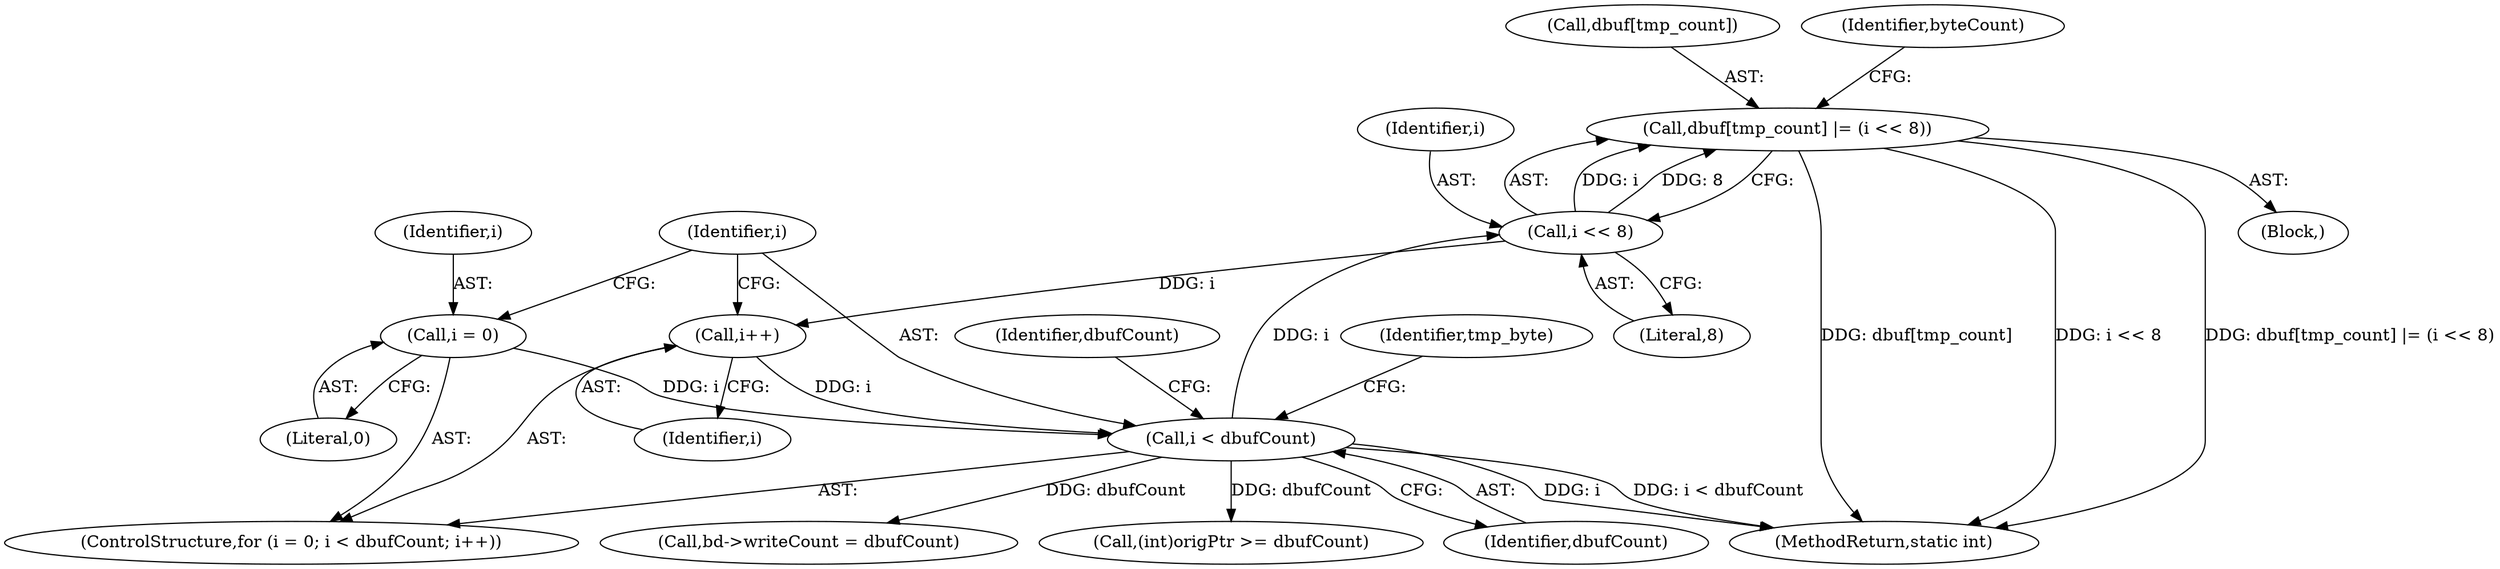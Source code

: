 digraph "0_busybox_0402cb32df015d9372578e3db27db47b33d5c7b0@array" {
"1001120" [label="(Call,dbuf[tmp_count] |= (i << 8))"];
"1001124" [label="(Call,i << 8)"];
"1001100" [label="(Call,i < dbufCount)"];
"1001097" [label="(Call,i = 0)"];
"1001103" [label="(Call,i++)"];
"1001099" [label="(Literal,0)"];
"1001100" [label="(Call,i < dbufCount)"];
"1001120" [label="(Call,dbuf[tmp_count] |= (i << 8))"];
"1001125" [label="(Identifier,i)"];
"1001105" [label="(Block,)"];
"1001096" [label="(ControlStructure,for (i = 0; i < dbufCount; i++))"];
"1001097" [label="(Call,i = 0)"];
"1001102" [label="(Identifier,dbufCount)"];
"1001126" [label="(Literal,8)"];
"1001135" [label="(Identifier,dbufCount)"];
"1001177" [label="(MethodReturn,static int)"];
"1001101" [label="(Identifier,i)"];
"1001170" [label="(Call,bd->writeCount = dbufCount)"];
"1001104" [label="(Identifier,i)"];
"1001121" [label="(Call,dbuf[tmp_count])"];
"1001098" [label="(Identifier,i)"];
"1001129" [label="(Identifier,byteCount)"];
"1001124" [label="(Call,i << 8)"];
"1001139" [label="(Call,(int)origPtr >= dbufCount)"];
"1001108" [label="(Identifier,tmp_byte)"];
"1001103" [label="(Call,i++)"];
"1001120" -> "1001105"  [label="AST: "];
"1001120" -> "1001124"  [label="CFG: "];
"1001121" -> "1001120"  [label="AST: "];
"1001124" -> "1001120"  [label="AST: "];
"1001129" -> "1001120"  [label="CFG: "];
"1001120" -> "1001177"  [label="DDG: dbuf[tmp_count]"];
"1001120" -> "1001177"  [label="DDG: i << 8"];
"1001120" -> "1001177"  [label="DDG: dbuf[tmp_count] |= (i << 8)"];
"1001124" -> "1001120"  [label="DDG: i"];
"1001124" -> "1001120"  [label="DDG: 8"];
"1001124" -> "1001126"  [label="CFG: "];
"1001125" -> "1001124"  [label="AST: "];
"1001126" -> "1001124"  [label="AST: "];
"1001124" -> "1001103"  [label="DDG: i"];
"1001100" -> "1001124"  [label="DDG: i"];
"1001100" -> "1001096"  [label="AST: "];
"1001100" -> "1001102"  [label="CFG: "];
"1001101" -> "1001100"  [label="AST: "];
"1001102" -> "1001100"  [label="AST: "];
"1001108" -> "1001100"  [label="CFG: "];
"1001135" -> "1001100"  [label="CFG: "];
"1001100" -> "1001177"  [label="DDG: i < dbufCount"];
"1001100" -> "1001177"  [label="DDG: i"];
"1001097" -> "1001100"  [label="DDG: i"];
"1001103" -> "1001100"  [label="DDG: i"];
"1001100" -> "1001139"  [label="DDG: dbufCount"];
"1001100" -> "1001170"  [label="DDG: dbufCount"];
"1001097" -> "1001096"  [label="AST: "];
"1001097" -> "1001099"  [label="CFG: "];
"1001098" -> "1001097"  [label="AST: "];
"1001099" -> "1001097"  [label="AST: "];
"1001101" -> "1001097"  [label="CFG: "];
"1001103" -> "1001096"  [label="AST: "];
"1001103" -> "1001104"  [label="CFG: "];
"1001104" -> "1001103"  [label="AST: "];
"1001101" -> "1001103"  [label="CFG: "];
}
